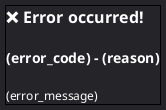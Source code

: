 @startsalt exception
	<style>
		saltDiagram {
			BackgroundColor #242429
		}
	</style>
	{+
		== <color:#ffffff>❌ Error occurred!
		.
		=== <color:#ffffff>(error_code) - (reason)
		.
		<color:#ffffff>(error_message)
	}
@endsalt